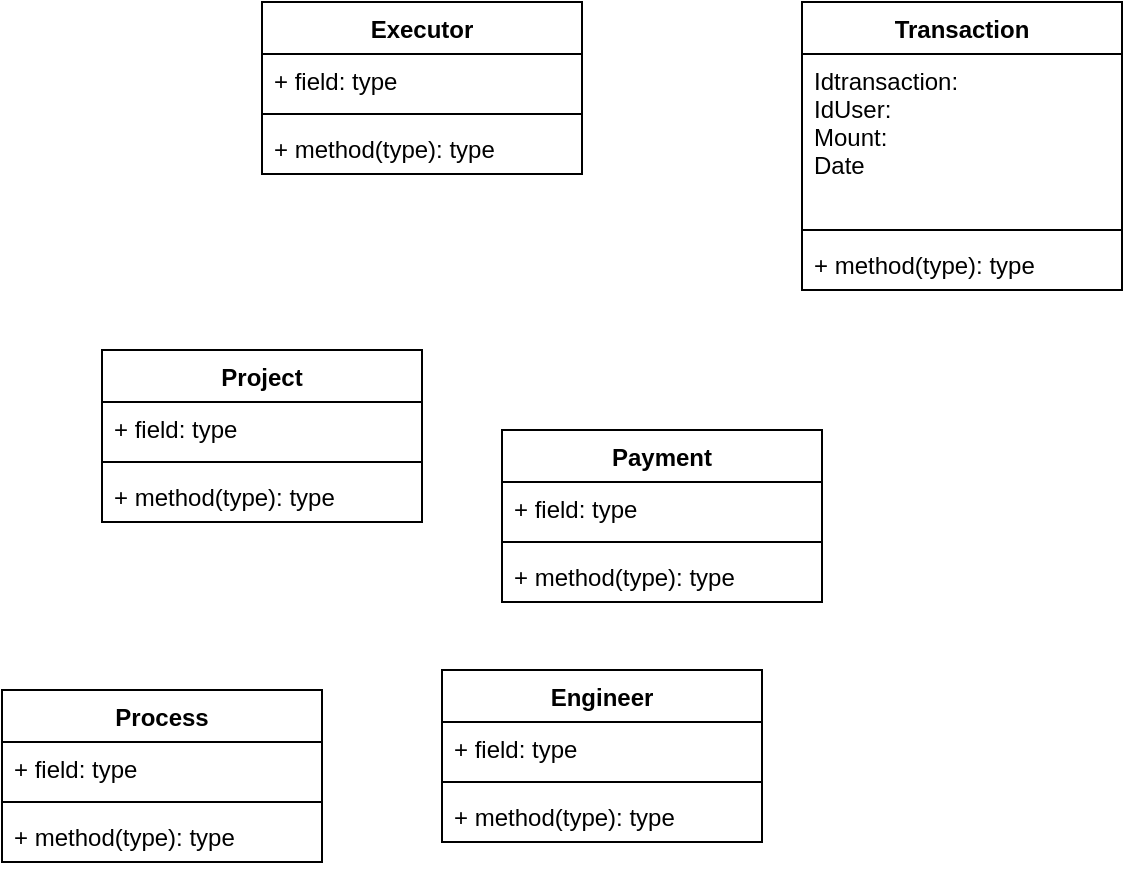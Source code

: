 <mxfile version="18.1.3" type="github">
  <diagram id="UfdyIqfIFR9n5oV1vF0f" name="Page-1">
    <mxGraphModel dx="1038" dy="1639" grid="1" gridSize="10" guides="1" tooltips="1" connect="1" arrows="1" fold="1" page="1" pageScale="1" pageWidth="850" pageHeight="1100" math="0" shadow="0">
      <root>
        <mxCell id="0" />
        <mxCell id="1" parent="0" />
        <mxCell id="uthGSIGMHY5dIZVVky6s-19" value="Executor" style="swimlane;fontStyle=1;align=center;verticalAlign=top;childLayout=stackLayout;horizontal=1;startSize=26;horizontalStack=0;resizeParent=1;resizeParentMax=0;resizeLast=0;collapsible=1;marginBottom=0;" vertex="1" parent="1">
          <mxGeometry x="330" y="-34" width="160" height="86" as="geometry" />
        </mxCell>
        <mxCell id="uthGSIGMHY5dIZVVky6s-20" value="+ field: type" style="text;strokeColor=none;fillColor=none;align=left;verticalAlign=top;spacingLeft=4;spacingRight=4;overflow=hidden;rotatable=0;points=[[0,0.5],[1,0.5]];portConstraint=eastwest;" vertex="1" parent="uthGSIGMHY5dIZVVky6s-19">
          <mxGeometry y="26" width="160" height="26" as="geometry" />
        </mxCell>
        <mxCell id="uthGSIGMHY5dIZVVky6s-21" value="" style="line;strokeWidth=1;fillColor=none;align=left;verticalAlign=middle;spacingTop=-1;spacingLeft=3;spacingRight=3;rotatable=0;labelPosition=right;points=[];portConstraint=eastwest;" vertex="1" parent="uthGSIGMHY5dIZVVky6s-19">
          <mxGeometry y="52" width="160" height="8" as="geometry" />
        </mxCell>
        <mxCell id="uthGSIGMHY5dIZVVky6s-22" value="+ method(type): type" style="text;strokeColor=none;fillColor=none;align=left;verticalAlign=top;spacingLeft=4;spacingRight=4;overflow=hidden;rotatable=0;points=[[0,0.5],[1,0.5]];portConstraint=eastwest;" vertex="1" parent="uthGSIGMHY5dIZVVky6s-19">
          <mxGeometry y="60" width="160" height="26" as="geometry" />
        </mxCell>
        <mxCell id="uthGSIGMHY5dIZVVky6s-29" value="Project" style="swimlane;fontStyle=1;align=center;verticalAlign=top;childLayout=stackLayout;horizontal=1;startSize=26;horizontalStack=0;resizeParent=1;resizeParentMax=0;resizeLast=0;collapsible=1;marginBottom=0;" vertex="1" parent="1">
          <mxGeometry x="250" y="140" width="160" height="86" as="geometry" />
        </mxCell>
        <mxCell id="uthGSIGMHY5dIZVVky6s-30" value="+ field: type" style="text;strokeColor=none;fillColor=none;align=left;verticalAlign=top;spacingLeft=4;spacingRight=4;overflow=hidden;rotatable=0;points=[[0,0.5],[1,0.5]];portConstraint=eastwest;" vertex="1" parent="uthGSIGMHY5dIZVVky6s-29">
          <mxGeometry y="26" width="160" height="26" as="geometry" />
        </mxCell>
        <mxCell id="uthGSIGMHY5dIZVVky6s-31" value="" style="line;strokeWidth=1;fillColor=none;align=left;verticalAlign=middle;spacingTop=-1;spacingLeft=3;spacingRight=3;rotatable=0;labelPosition=right;points=[];portConstraint=eastwest;" vertex="1" parent="uthGSIGMHY5dIZVVky6s-29">
          <mxGeometry y="52" width="160" height="8" as="geometry" />
        </mxCell>
        <mxCell id="uthGSIGMHY5dIZVVky6s-32" value="+ method(type): type" style="text;strokeColor=none;fillColor=none;align=left;verticalAlign=top;spacingLeft=4;spacingRight=4;overflow=hidden;rotatable=0;points=[[0,0.5],[1,0.5]];portConstraint=eastwest;" vertex="1" parent="uthGSIGMHY5dIZVVky6s-29">
          <mxGeometry y="60" width="160" height="26" as="geometry" />
        </mxCell>
        <mxCell id="uthGSIGMHY5dIZVVky6s-33" value="Payment" style="swimlane;fontStyle=1;align=center;verticalAlign=top;childLayout=stackLayout;horizontal=1;startSize=26;horizontalStack=0;resizeParent=1;resizeParentMax=0;resizeLast=0;collapsible=1;marginBottom=0;" vertex="1" parent="1">
          <mxGeometry x="450" y="180" width="160" height="86" as="geometry" />
        </mxCell>
        <mxCell id="uthGSIGMHY5dIZVVky6s-34" value="+ field: type" style="text;strokeColor=none;fillColor=none;align=left;verticalAlign=top;spacingLeft=4;spacingRight=4;overflow=hidden;rotatable=0;points=[[0,0.5],[1,0.5]];portConstraint=eastwest;" vertex="1" parent="uthGSIGMHY5dIZVVky6s-33">
          <mxGeometry y="26" width="160" height="26" as="geometry" />
        </mxCell>
        <mxCell id="uthGSIGMHY5dIZVVky6s-35" value="" style="line;strokeWidth=1;fillColor=none;align=left;verticalAlign=middle;spacingTop=-1;spacingLeft=3;spacingRight=3;rotatable=0;labelPosition=right;points=[];portConstraint=eastwest;" vertex="1" parent="uthGSIGMHY5dIZVVky6s-33">
          <mxGeometry y="52" width="160" height="8" as="geometry" />
        </mxCell>
        <mxCell id="uthGSIGMHY5dIZVVky6s-36" value="+ method(type): type" style="text;strokeColor=none;fillColor=none;align=left;verticalAlign=top;spacingLeft=4;spacingRight=4;overflow=hidden;rotatable=0;points=[[0,0.5],[1,0.5]];portConstraint=eastwest;" vertex="1" parent="uthGSIGMHY5dIZVVky6s-33">
          <mxGeometry y="60" width="160" height="26" as="geometry" />
        </mxCell>
        <mxCell id="uthGSIGMHY5dIZVVky6s-37" value="Process" style="swimlane;fontStyle=1;align=center;verticalAlign=top;childLayout=stackLayout;horizontal=1;startSize=26;horizontalStack=0;resizeParent=1;resizeParentMax=0;resizeLast=0;collapsible=1;marginBottom=0;" vertex="1" parent="1">
          <mxGeometry x="200" y="310" width="160" height="86" as="geometry" />
        </mxCell>
        <mxCell id="uthGSIGMHY5dIZVVky6s-38" value="+ field: type" style="text;strokeColor=none;fillColor=none;align=left;verticalAlign=top;spacingLeft=4;spacingRight=4;overflow=hidden;rotatable=0;points=[[0,0.5],[1,0.5]];portConstraint=eastwest;" vertex="1" parent="uthGSIGMHY5dIZVVky6s-37">
          <mxGeometry y="26" width="160" height="26" as="geometry" />
        </mxCell>
        <mxCell id="uthGSIGMHY5dIZVVky6s-39" value="" style="line;strokeWidth=1;fillColor=none;align=left;verticalAlign=middle;spacingTop=-1;spacingLeft=3;spacingRight=3;rotatable=0;labelPosition=right;points=[];portConstraint=eastwest;" vertex="1" parent="uthGSIGMHY5dIZVVky6s-37">
          <mxGeometry y="52" width="160" height="8" as="geometry" />
        </mxCell>
        <mxCell id="uthGSIGMHY5dIZVVky6s-40" value="+ method(type): type" style="text;strokeColor=none;fillColor=none;align=left;verticalAlign=top;spacingLeft=4;spacingRight=4;overflow=hidden;rotatable=0;points=[[0,0.5],[1,0.5]];portConstraint=eastwest;" vertex="1" parent="uthGSIGMHY5dIZVVky6s-37">
          <mxGeometry y="60" width="160" height="26" as="geometry" />
        </mxCell>
        <mxCell id="uthGSIGMHY5dIZVVky6s-41" value="Engineer" style="swimlane;fontStyle=1;align=center;verticalAlign=top;childLayout=stackLayout;horizontal=1;startSize=26;horizontalStack=0;resizeParent=1;resizeParentMax=0;resizeLast=0;collapsible=1;marginBottom=0;" vertex="1" parent="1">
          <mxGeometry x="420" y="300" width="160" height="86" as="geometry" />
        </mxCell>
        <mxCell id="uthGSIGMHY5dIZVVky6s-42" value="+ field: type" style="text;strokeColor=none;fillColor=none;align=left;verticalAlign=top;spacingLeft=4;spacingRight=4;overflow=hidden;rotatable=0;points=[[0,0.5],[1,0.5]];portConstraint=eastwest;" vertex="1" parent="uthGSIGMHY5dIZVVky6s-41">
          <mxGeometry y="26" width="160" height="26" as="geometry" />
        </mxCell>
        <mxCell id="uthGSIGMHY5dIZVVky6s-43" value="" style="line;strokeWidth=1;fillColor=none;align=left;verticalAlign=middle;spacingTop=-1;spacingLeft=3;spacingRight=3;rotatable=0;labelPosition=right;points=[];portConstraint=eastwest;" vertex="1" parent="uthGSIGMHY5dIZVVky6s-41">
          <mxGeometry y="52" width="160" height="8" as="geometry" />
        </mxCell>
        <mxCell id="uthGSIGMHY5dIZVVky6s-44" value="+ method(type): type" style="text;strokeColor=none;fillColor=none;align=left;verticalAlign=top;spacingLeft=4;spacingRight=4;overflow=hidden;rotatable=0;points=[[0,0.5],[1,0.5]];portConstraint=eastwest;" vertex="1" parent="uthGSIGMHY5dIZVVky6s-41">
          <mxGeometry y="60" width="160" height="26" as="geometry" />
        </mxCell>
        <mxCell id="uthGSIGMHY5dIZVVky6s-45" value="Transaction" style="swimlane;fontStyle=1;align=center;verticalAlign=top;childLayout=stackLayout;horizontal=1;startSize=26;horizontalStack=0;resizeParent=1;resizeParentMax=0;resizeLast=0;collapsible=1;marginBottom=0;" vertex="1" parent="1">
          <mxGeometry x="600" y="-34" width="160" height="144" as="geometry" />
        </mxCell>
        <mxCell id="uthGSIGMHY5dIZVVky6s-46" value="Idtransaction:&#xa;IdUser:&#xa;Mount:&#xa;Date" style="text;strokeColor=none;fillColor=none;align=left;verticalAlign=top;spacingLeft=4;spacingRight=4;overflow=hidden;rotatable=0;points=[[0,0.5],[1,0.5]];portConstraint=eastwest;" vertex="1" parent="uthGSIGMHY5dIZVVky6s-45">
          <mxGeometry y="26" width="160" height="84" as="geometry" />
        </mxCell>
        <mxCell id="uthGSIGMHY5dIZVVky6s-47" value="" style="line;strokeWidth=1;fillColor=none;align=left;verticalAlign=middle;spacingTop=-1;spacingLeft=3;spacingRight=3;rotatable=0;labelPosition=right;points=[];portConstraint=eastwest;" vertex="1" parent="uthGSIGMHY5dIZVVky6s-45">
          <mxGeometry y="110" width="160" height="8" as="geometry" />
        </mxCell>
        <mxCell id="uthGSIGMHY5dIZVVky6s-48" value="+ method(type): type" style="text;strokeColor=none;fillColor=none;align=left;verticalAlign=top;spacingLeft=4;spacingRight=4;overflow=hidden;rotatable=0;points=[[0,0.5],[1,0.5]];portConstraint=eastwest;" vertex="1" parent="uthGSIGMHY5dIZVVky6s-45">
          <mxGeometry y="118" width="160" height="26" as="geometry" />
        </mxCell>
      </root>
    </mxGraphModel>
  </diagram>
</mxfile>
